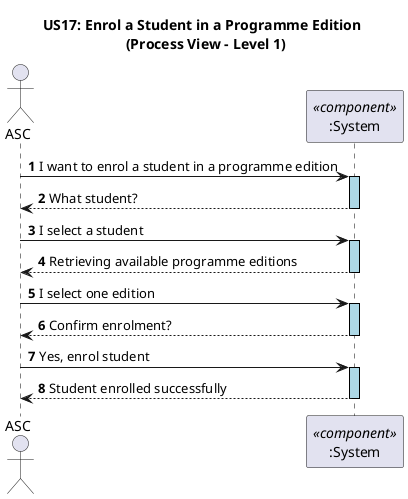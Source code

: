 @startuml

' US17 - Enrol a Student in a Programme Edition
' Process View - Level 1 (C4 Level 1 Style)

autonumber

skinparam sequence {
   LifelineBorderColor black
   LifelineBackgroundColor LightBlue
}

title US17: Enrol a Student in a Programme Edition \n (Process View - Level 1)

actor ASC
participant ":System" as System <<component>>

ASC -> System ++: I want to enrol a student in a programme edition
System --> ASC --: What student?
ASC -> System ++: I select a student

System --> ASC --: Retrieving available programme editions
ASC -> System ++: I select one edition

System --> ASC --: Confirm enrolment?
ASC -> System ++: Yes, enrol student

System --> ASC --: Student enrolled successfully

@enduml
